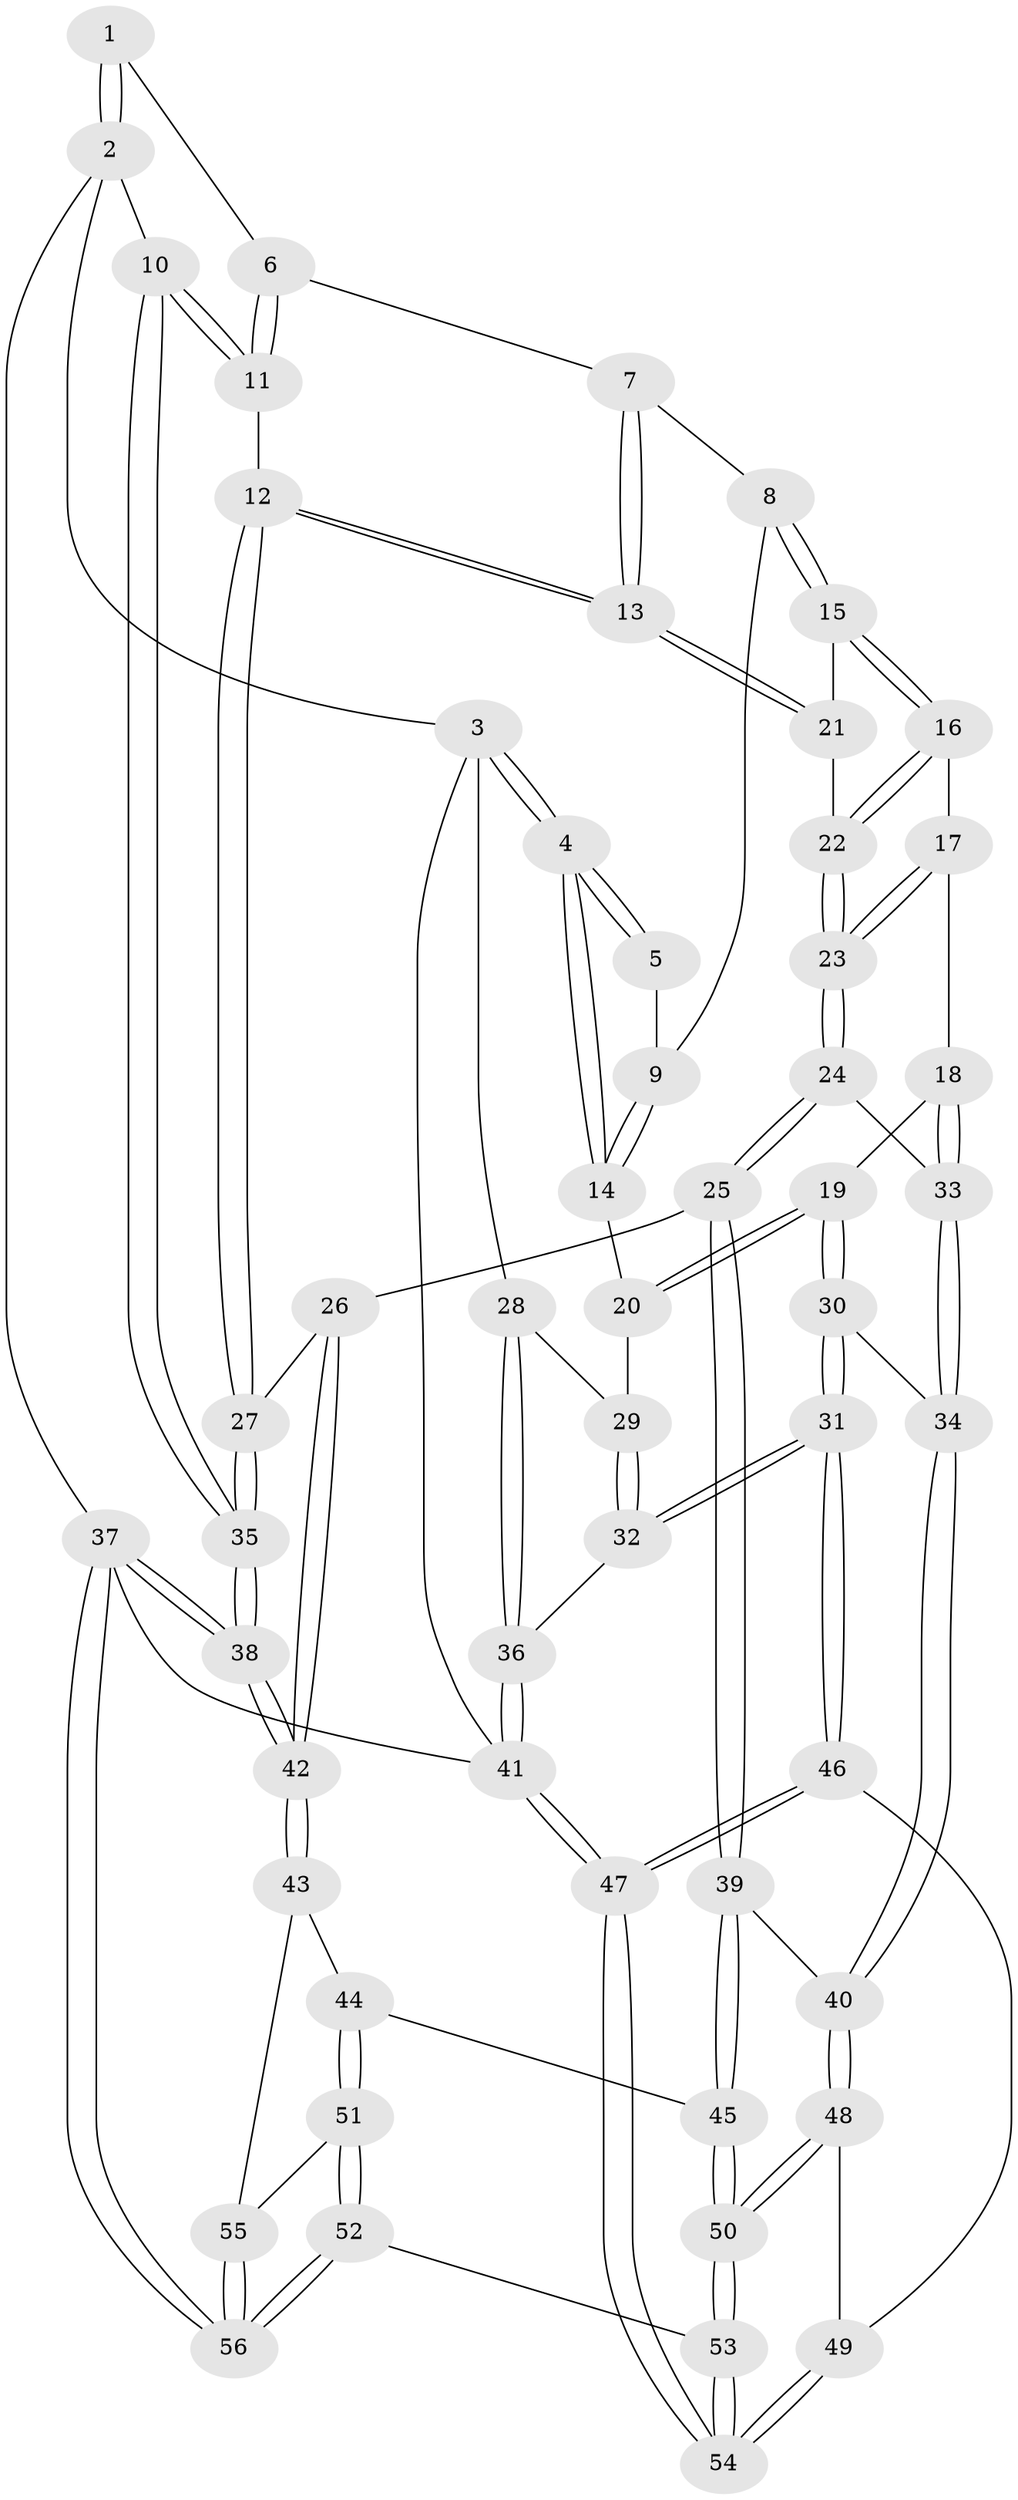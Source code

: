 // Generated by graph-tools (version 1.1) at 2025/11/02/27/25 16:11:59]
// undirected, 56 vertices, 137 edges
graph export_dot {
graph [start="1"]
  node [color=gray90,style=filled];
  1 [pos="+0.7066933979395593+0"];
  2 [pos="+1+0"];
  3 [pos="+0+0"];
  4 [pos="+0+0"];
  5 [pos="+0.4159918526420273+0"];
  6 [pos="+0.6976614065719314+0.003054792625576783"];
  7 [pos="+0.6915160280791978+0.028187763829998675"];
  8 [pos="+0.6207526114400341+0.10522118607986272"];
  9 [pos="+0.41383840037426933+0.014043943063891966"];
  10 [pos="+1+0.06914377466367734"];
  11 [pos="+1+0.14340341352366537"];
  12 [pos="+0.9115280583048678+0.24359447428536934"];
  13 [pos="+0.8452953508944019+0.19960515779597943"];
  14 [pos="+0.3453596481619271+0.15693531242065975"];
  15 [pos="+0.6190472808762433+0.12325922172125062"];
  16 [pos="+0.582560105480702+0.17916046766925173"];
  17 [pos="+0.555369643730241+0.21039495895574672"];
  18 [pos="+0.45805086844728204+0.26932955485024734"];
  19 [pos="+0.41909984127383676+0.2639004030923109"];
  20 [pos="+0.336832299567684+0.20511257387041745"];
  21 [pos="+0.6797858361397552+0.1787909178776069"];
  22 [pos="+0.6859247561294168+0.26059629411029034"];
  23 [pos="+0.7047946490675681+0.3208734338514465"];
  24 [pos="+0.7388904441773646+0.374219837359173"];
  25 [pos="+0.773698606811106+0.3940809491082397"];
  26 [pos="+0.8045102238896471+0.38075629527332455"];
  27 [pos="+0.8643232429307728+0.3072130599986987"];
  28 [pos="+0+0"];
  29 [pos="+0.30753683510918794+0.21675429441570215"];
  30 [pos="+0.3787721215481009+0.5605170559537103"];
  31 [pos="+0.19822680059775344+0.5855657277175143"];
  32 [pos="+0.022620030018798087+0.4222917867192297"];
  33 [pos="+0.5399717682011304+0.3494911419759596"];
  34 [pos="+0.5134827088873406+0.6056367401175516"];
  35 [pos="+1+0.7054607173401785"];
  36 [pos="+0+0.40268257440185123"];
  37 [pos="+1+1"];
  38 [pos="+1+0.8027690141070509"];
  39 [pos="+0.6463713595055248+0.658239768526522"];
  40 [pos="+0.561229922825906+0.6403799300202772"];
  41 [pos="+0+1"];
  42 [pos="+1+0.7855975786915765"];
  43 [pos="+0.8370218883272302+0.7524546677524067"];
  44 [pos="+0.6899198209061467+0.699980907127824"];
  45 [pos="+0.6595134326800206+0.6748383662461288"];
  46 [pos="+0.19442233897695374+0.7696668586657976"];
  47 [pos="+0+1"];
  48 [pos="+0.4088044334265839+0.8204358522369439"];
  49 [pos="+0.3577222511999796+0.8365158910303331"];
  50 [pos="+0.5096861399487531+0.9260549936954571"];
  51 [pos="+0.6373065821249864+1"];
  52 [pos="+0.6012483590701849+1"];
  53 [pos="+0.5408846950324779+1"];
  54 [pos="+0.370260268129488+1"];
  55 [pos="+0.7843511868218125+0.9151605649641266"];
  56 [pos="+0.9781889100977487+1"];
  1 -- 2;
  1 -- 2;
  1 -- 6;
  2 -- 3;
  2 -- 10;
  2 -- 37;
  3 -- 4;
  3 -- 4;
  3 -- 28;
  3 -- 41;
  4 -- 5;
  4 -- 5;
  4 -- 14;
  4 -- 14;
  5 -- 9;
  6 -- 7;
  6 -- 11;
  6 -- 11;
  7 -- 8;
  7 -- 13;
  7 -- 13;
  8 -- 9;
  8 -- 15;
  8 -- 15;
  9 -- 14;
  9 -- 14;
  10 -- 11;
  10 -- 11;
  10 -- 35;
  10 -- 35;
  11 -- 12;
  12 -- 13;
  12 -- 13;
  12 -- 27;
  12 -- 27;
  13 -- 21;
  13 -- 21;
  14 -- 20;
  15 -- 16;
  15 -- 16;
  15 -- 21;
  16 -- 17;
  16 -- 22;
  16 -- 22;
  17 -- 18;
  17 -- 23;
  17 -- 23;
  18 -- 19;
  18 -- 33;
  18 -- 33;
  19 -- 20;
  19 -- 20;
  19 -- 30;
  19 -- 30;
  20 -- 29;
  21 -- 22;
  22 -- 23;
  22 -- 23;
  23 -- 24;
  23 -- 24;
  24 -- 25;
  24 -- 25;
  24 -- 33;
  25 -- 26;
  25 -- 39;
  25 -- 39;
  26 -- 27;
  26 -- 42;
  26 -- 42;
  27 -- 35;
  27 -- 35;
  28 -- 29;
  28 -- 36;
  28 -- 36;
  29 -- 32;
  29 -- 32;
  30 -- 31;
  30 -- 31;
  30 -- 34;
  31 -- 32;
  31 -- 32;
  31 -- 46;
  31 -- 46;
  32 -- 36;
  33 -- 34;
  33 -- 34;
  34 -- 40;
  34 -- 40;
  35 -- 38;
  35 -- 38;
  36 -- 41;
  36 -- 41;
  37 -- 38;
  37 -- 38;
  37 -- 56;
  37 -- 56;
  37 -- 41;
  38 -- 42;
  38 -- 42;
  39 -- 40;
  39 -- 45;
  39 -- 45;
  40 -- 48;
  40 -- 48;
  41 -- 47;
  41 -- 47;
  42 -- 43;
  42 -- 43;
  43 -- 44;
  43 -- 55;
  44 -- 45;
  44 -- 51;
  44 -- 51;
  45 -- 50;
  45 -- 50;
  46 -- 47;
  46 -- 47;
  46 -- 49;
  47 -- 54;
  47 -- 54;
  48 -- 49;
  48 -- 50;
  48 -- 50;
  49 -- 54;
  49 -- 54;
  50 -- 53;
  50 -- 53;
  51 -- 52;
  51 -- 52;
  51 -- 55;
  52 -- 53;
  52 -- 56;
  52 -- 56;
  53 -- 54;
  53 -- 54;
  55 -- 56;
  55 -- 56;
}
